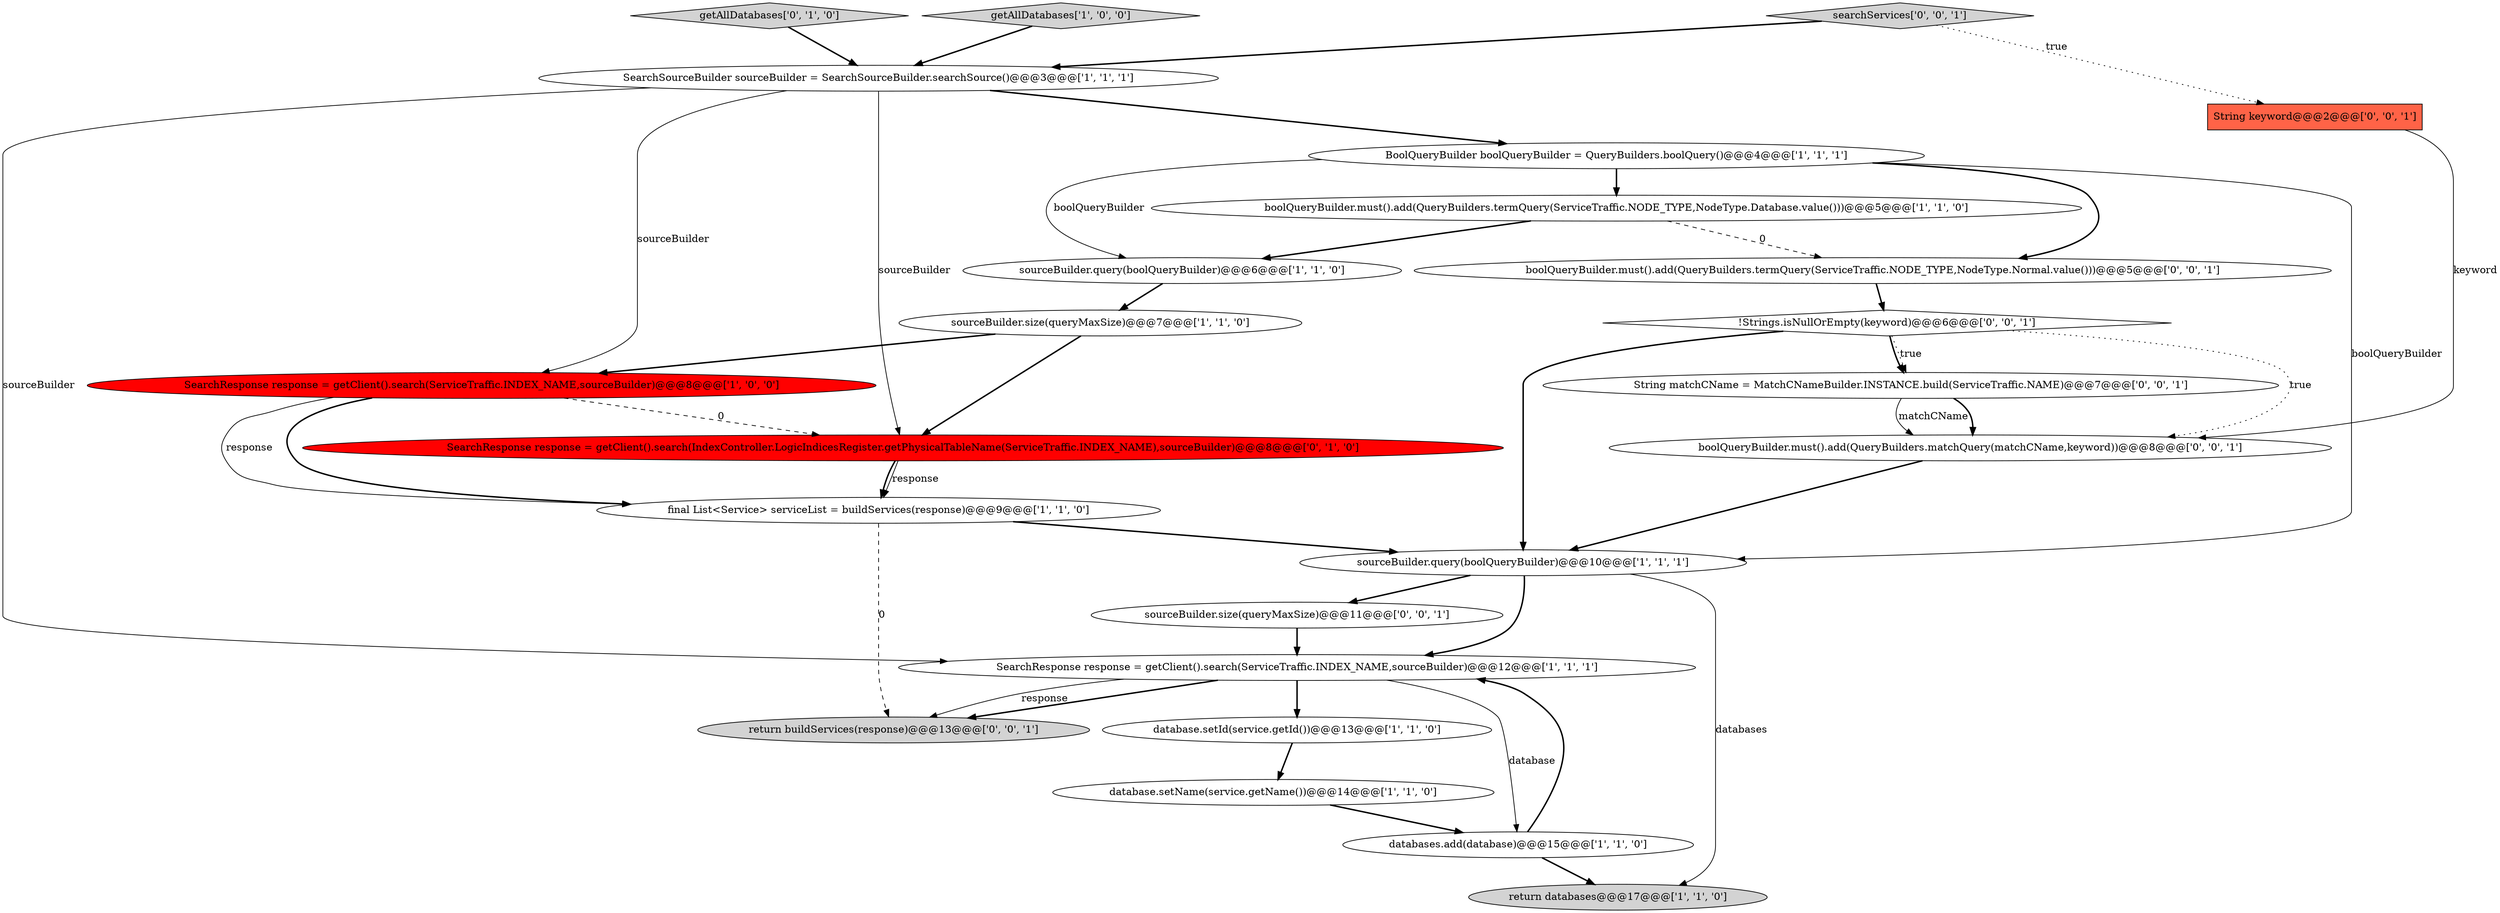 digraph {
7 [style = filled, label = "sourceBuilder.size(queryMaxSize)@@@7@@@['1', '1', '0']", fillcolor = white, shape = ellipse image = "AAA0AAABBB1BBB"];
11 [style = filled, label = "database.setName(service.getName())@@@14@@@['1', '1', '0']", fillcolor = white, shape = ellipse image = "AAA0AAABBB1BBB"];
10 [style = filled, label = "SearchResponse response = getClient().search(ServiceTraffic.INDEX_NAME,sourceBuilder)@@@12@@@['1', '1', '1']", fillcolor = white, shape = ellipse image = "AAA0AAABBB1BBB"];
18 [style = filled, label = "searchServices['0', '0', '1']", fillcolor = lightgray, shape = diamond image = "AAA0AAABBB3BBB"];
15 [style = filled, label = "SearchResponse response = getClient().search(IndexController.LogicIndicesRegister.getPhysicalTableName(ServiceTraffic.INDEX_NAME),sourceBuilder)@@@8@@@['0', '1', '0']", fillcolor = red, shape = ellipse image = "AAA1AAABBB2BBB"];
6 [style = filled, label = "sourceBuilder.query(boolQueryBuilder)@@@10@@@['1', '1', '1']", fillcolor = white, shape = ellipse image = "AAA0AAABBB1BBB"];
9 [style = filled, label = "SearchSourceBuilder sourceBuilder = SearchSourceBuilder.searchSource()@@@3@@@['1', '1', '1']", fillcolor = white, shape = ellipse image = "AAA0AAABBB1BBB"];
14 [style = filled, label = "getAllDatabases['0', '1', '0']", fillcolor = lightgray, shape = diamond image = "AAA0AAABBB2BBB"];
8 [style = filled, label = "SearchResponse response = getClient().search(ServiceTraffic.INDEX_NAME,sourceBuilder)@@@8@@@['1', '0', '0']", fillcolor = red, shape = ellipse image = "AAA1AAABBB1BBB"];
5 [style = filled, label = "boolQueryBuilder.must().add(QueryBuilders.termQuery(ServiceTraffic.NODE_TYPE,NodeType.Database.value()))@@@5@@@['1', '1', '0']", fillcolor = white, shape = ellipse image = "AAA0AAABBB1BBB"];
1 [style = filled, label = "BoolQueryBuilder boolQueryBuilder = QueryBuilders.boolQuery()@@@4@@@['1', '1', '1']", fillcolor = white, shape = ellipse image = "AAA0AAABBB1BBB"];
23 [style = filled, label = "String matchCName = MatchCNameBuilder.INSTANCE.build(ServiceTraffic.NAME)@@@7@@@['0', '0', '1']", fillcolor = white, shape = ellipse image = "AAA0AAABBB3BBB"];
17 [style = filled, label = "String keyword@@@2@@@['0', '0', '1']", fillcolor = tomato, shape = box image = "AAA0AAABBB3BBB"];
13 [style = filled, label = "getAllDatabases['1', '0', '0']", fillcolor = lightgray, shape = diamond image = "AAA0AAABBB1BBB"];
16 [style = filled, label = "boolQueryBuilder.must().add(QueryBuilders.termQuery(ServiceTraffic.NODE_TYPE,NodeType.Normal.value()))@@@5@@@['0', '0', '1']", fillcolor = white, shape = ellipse image = "AAA0AAABBB3BBB"];
21 [style = filled, label = "!Strings.isNullOrEmpty(keyword)@@@6@@@['0', '0', '1']", fillcolor = white, shape = diamond image = "AAA0AAABBB3BBB"];
2 [style = filled, label = "return databases@@@17@@@['1', '1', '0']", fillcolor = lightgray, shape = ellipse image = "AAA0AAABBB1BBB"];
19 [style = filled, label = "boolQueryBuilder.must().add(QueryBuilders.matchQuery(matchCName,keyword))@@@8@@@['0', '0', '1']", fillcolor = white, shape = ellipse image = "AAA0AAABBB3BBB"];
4 [style = filled, label = "database.setId(service.getId())@@@13@@@['1', '1', '0']", fillcolor = white, shape = ellipse image = "AAA0AAABBB1BBB"];
20 [style = filled, label = "return buildServices(response)@@@13@@@['0', '0', '1']", fillcolor = lightgray, shape = ellipse image = "AAA0AAABBB3BBB"];
22 [style = filled, label = "sourceBuilder.size(queryMaxSize)@@@11@@@['0', '0', '1']", fillcolor = white, shape = ellipse image = "AAA0AAABBB3BBB"];
3 [style = filled, label = "sourceBuilder.query(boolQueryBuilder)@@@6@@@['1', '1', '0']", fillcolor = white, shape = ellipse image = "AAA0AAABBB1BBB"];
0 [style = filled, label = "databases.add(database)@@@15@@@['1', '1', '0']", fillcolor = white, shape = ellipse image = "AAA0AAABBB1BBB"];
12 [style = filled, label = "final List<Service> serviceList = buildServices(response)@@@9@@@['1', '1', '0']", fillcolor = white, shape = ellipse image = "AAA0AAABBB1BBB"];
1->5 [style = bold, label=""];
5->3 [style = bold, label=""];
17->19 [style = solid, label="keyword"];
10->20 [style = bold, label=""];
12->20 [style = dashed, label="0"];
23->19 [style = solid, label="matchCName"];
21->6 [style = bold, label=""];
6->22 [style = bold, label=""];
9->10 [style = solid, label="sourceBuilder"];
0->2 [style = bold, label=""];
8->15 [style = dashed, label="0"];
9->15 [style = solid, label="sourceBuilder"];
1->6 [style = solid, label="boolQueryBuilder"];
6->2 [style = solid, label="databases"];
7->8 [style = bold, label=""];
12->6 [style = bold, label=""];
19->6 [style = bold, label=""];
10->20 [style = solid, label="response"];
9->8 [style = solid, label="sourceBuilder"];
5->16 [style = dashed, label="0"];
0->10 [style = bold, label=""];
11->0 [style = bold, label=""];
10->0 [style = solid, label="database"];
3->7 [style = bold, label=""];
1->16 [style = bold, label=""];
16->21 [style = bold, label=""];
8->12 [style = solid, label="response"];
6->10 [style = bold, label=""];
23->19 [style = bold, label=""];
21->23 [style = dotted, label="true"];
21->19 [style = dotted, label="true"];
22->10 [style = bold, label=""];
18->9 [style = bold, label=""];
10->4 [style = bold, label=""];
15->12 [style = solid, label="response"];
7->15 [style = bold, label=""];
1->3 [style = solid, label="boolQueryBuilder"];
14->9 [style = bold, label=""];
15->12 [style = bold, label=""];
13->9 [style = bold, label=""];
18->17 [style = dotted, label="true"];
9->1 [style = bold, label=""];
4->11 [style = bold, label=""];
8->12 [style = bold, label=""];
21->23 [style = bold, label=""];
}
